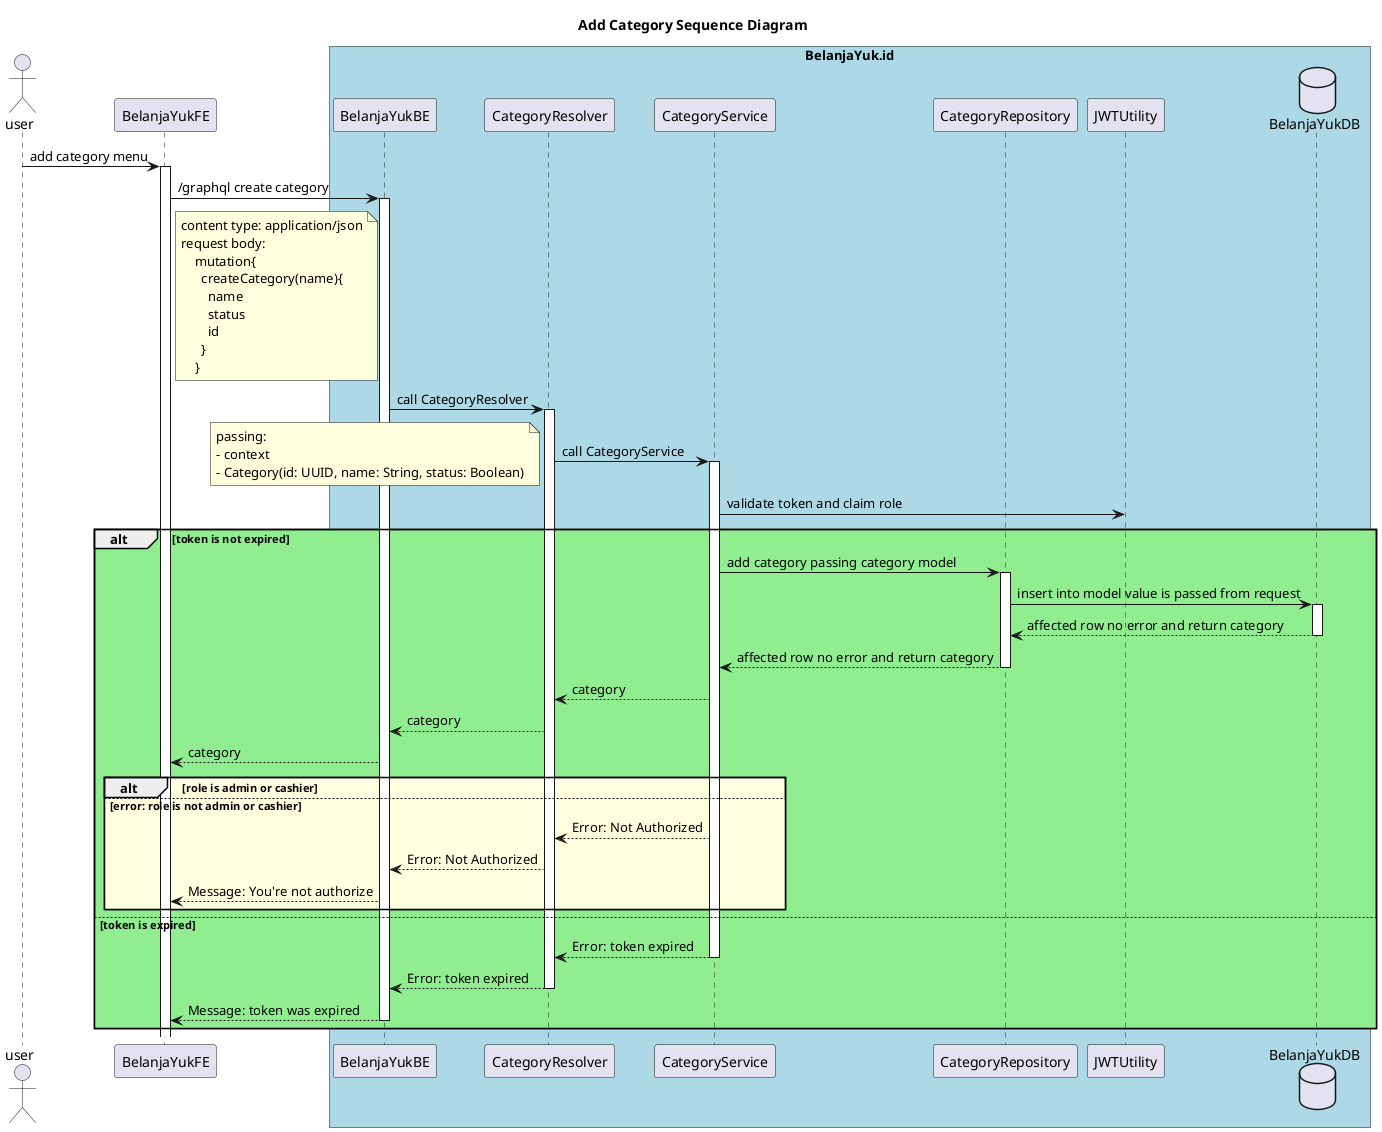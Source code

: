 @startuml
title: Add Category Sequence Diagram
actor user
participant BelanjaYukFE
database BelanjaYukDB
box "BelanjaYuk.id" #LightBlue
participant BelanjaYukBE
participant CategoryResolver
participant CategoryService
participant CategoryRepository
participant JWTUtility
participant BelanjaYukDB
end box

user -> BelanjaYukFE ++ : add category menu
BelanjaYukFE -> BelanjaYukBE ++ : /graphql create category
    note right of BelanjaYukFE
    content type: application/json
    request body:
        mutation{
          createCategory(name){
            name
            status
            id
          }
        }
    end note
BelanjaYukBE -> CategoryResolver ++ : call CategoryResolver
CategoryResolver -> CategoryService ++ : call CategoryService
    note left
    passing:
    - context
    - Category(id: UUID, name: String, status: Boolean)
    end note
CategoryService -> JWTUtility: validate token and claim role
alt #LightGreen token is not expired
    CategoryService -> CategoryRepository ++ : add category passing category model
    CategoryRepository -> BelanjaYukDB ++ : insert into model value is passed from request
    BelanjaYukDB --> CategoryRepository -- : affected row no error and return category
    CategoryRepository --> CategoryService -- : affected row no error and return category
    CategoryService --> CategoryResolver : category
    CategoryResolver --> BelanjaYukBE : category
    BelanjaYukBE --> BelanjaYukFE : category
    alt #LightYellow role is admin or cashier
        else error: role is not admin or cashier
        CategoryService --> CategoryResolver : Error: Not Authorized
        CategoryResolver --> BelanjaYukBE : Error: Not Authorized
        BelanjaYukBE --> BelanjaYukFE: Message: You're not authorize
    end alt
    else token is expired
    CategoryService --> CategoryResolver -- : Error: token expired
    CategoryResolver --> BelanjaYukBE -- : Error: token expired
    BelanjaYukBE --> BelanjaYukFE -- : Message: token was expired
end alt
@enduml
